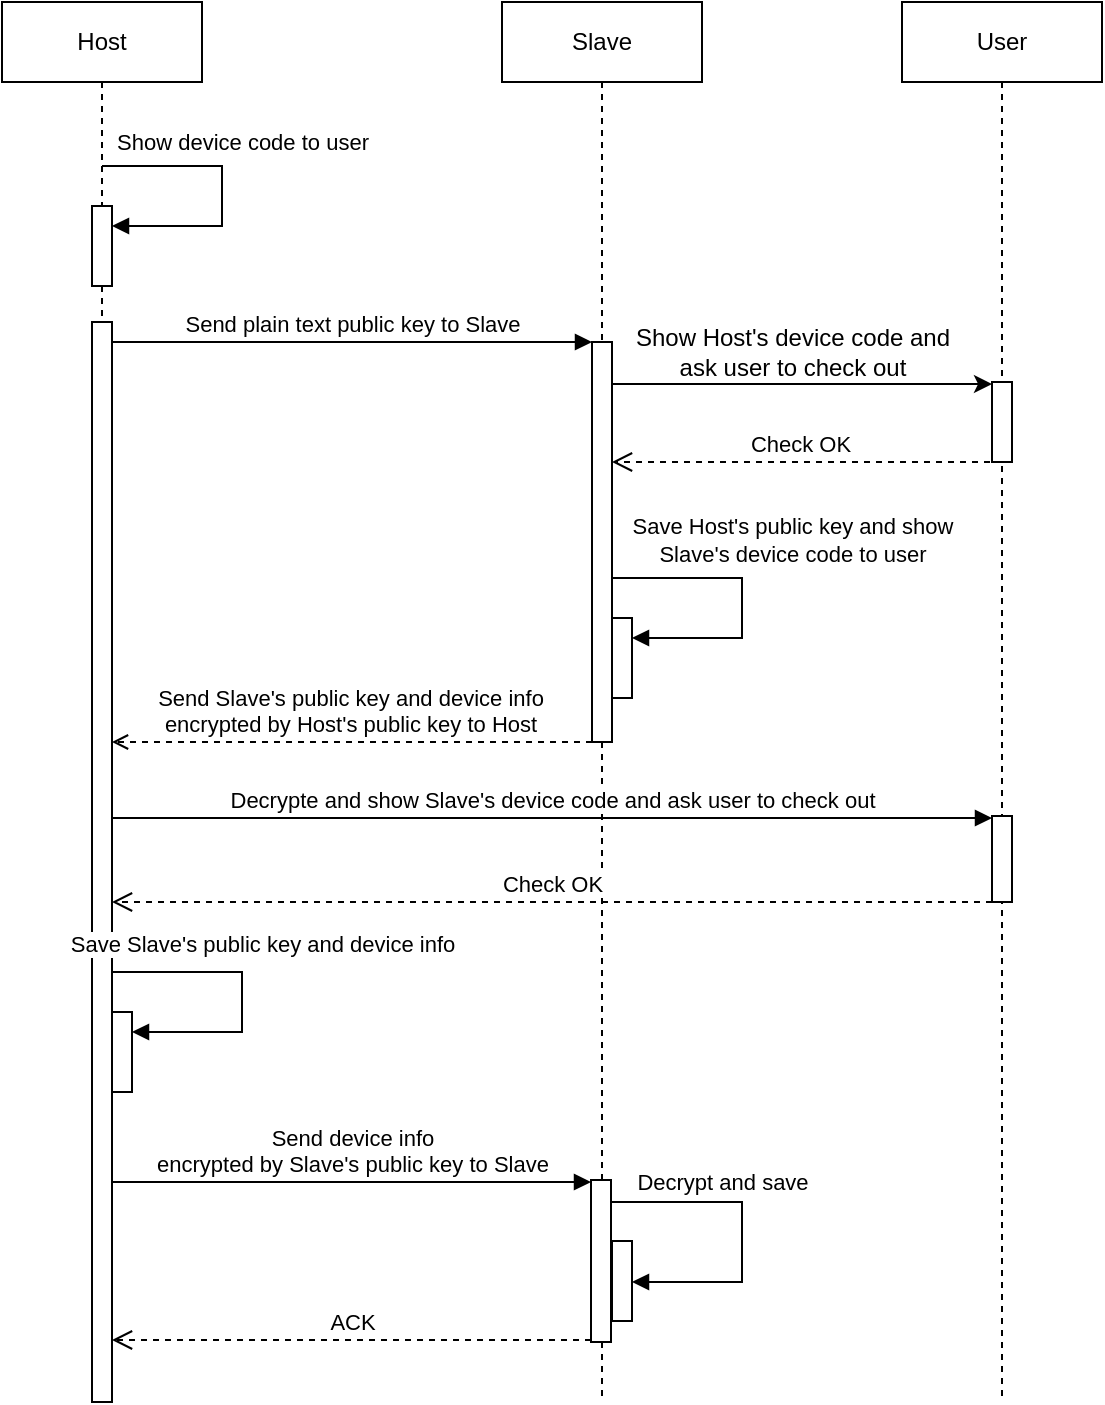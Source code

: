<mxfile version="21.1.5" type="github">
  <diagram name="第 1 页" id="jb5xD74uKgai-4Jla3u0">
    <mxGraphModel dx="954" dy="648" grid="1" gridSize="10" guides="1" tooltips="1" connect="1" arrows="1" fold="1" page="1" pageScale="1" pageWidth="827" pageHeight="1169" math="0" shadow="0">
      <root>
        <mxCell id="0" />
        <mxCell id="1" parent="0" />
        <mxCell id="tvfgoLdLnwqJLmt76DOU-2" value="Host" style="shape=umlLifeline;perimeter=lifelinePerimeter;whiteSpace=wrap;html=1;container=1;dropTarget=0;collapsible=0;recursiveResize=0;outlineConnect=0;portConstraint=eastwest;newEdgeStyle={&quot;edgeStyle&quot;:&quot;elbowEdgeStyle&quot;,&quot;elbow&quot;:&quot;vertical&quot;,&quot;curved&quot;:0,&quot;rounded&quot;:0};" vertex="1" parent="1">
          <mxGeometry x="70" y="100" width="100" height="700" as="geometry" />
        </mxCell>
        <mxCell id="tvfgoLdLnwqJLmt76DOU-12" value="" style="html=1;points=[];perimeter=orthogonalPerimeter;outlineConnect=0;targetShapes=umlLifeline;portConstraint=eastwest;newEdgeStyle={&quot;edgeStyle&quot;:&quot;elbowEdgeStyle&quot;,&quot;elbow&quot;:&quot;vertical&quot;,&quot;curved&quot;:0,&quot;rounded&quot;:0};" vertex="1" parent="tvfgoLdLnwqJLmt76DOU-2">
          <mxGeometry x="45" y="102" width="10" height="40" as="geometry" />
        </mxCell>
        <mxCell id="tvfgoLdLnwqJLmt76DOU-13" value="Show device code to user" style="html=1;align=center;spacingLeft=20;endArrow=block;rounded=0;edgeStyle=orthogonalEdgeStyle;curved=0;rounded=0;verticalAlign=middle;labelPosition=center;verticalLabelPosition=middle;spacingBottom=50;" edge="1" target="tvfgoLdLnwqJLmt76DOU-12" parent="tvfgoLdLnwqJLmt76DOU-2">
          <mxGeometry x="0.007" relative="1" as="geometry">
            <mxPoint x="50" y="82" as="sourcePoint" />
            <Array as="points">
              <mxPoint x="110" y="82" />
              <mxPoint x="110" y="112" />
            </Array>
            <mxPoint as="offset" />
          </mxGeometry>
        </mxCell>
        <mxCell id="tvfgoLdLnwqJLmt76DOU-35" value="" style="html=1;points=[];perimeter=orthogonalPerimeter;outlineConnect=0;targetShapes=umlLifeline;portConstraint=eastwest;newEdgeStyle={&quot;edgeStyle&quot;:&quot;elbowEdgeStyle&quot;,&quot;elbow&quot;:&quot;vertical&quot;,&quot;curved&quot;:0,&quot;rounded&quot;:0};" vertex="1" parent="tvfgoLdLnwqJLmt76DOU-2">
          <mxGeometry x="45" y="160" width="10" height="540" as="geometry" />
        </mxCell>
        <mxCell id="tvfgoLdLnwqJLmt76DOU-42" value="" style="html=1;points=[];perimeter=orthogonalPerimeter;outlineConnect=0;targetShapes=umlLifeline;portConstraint=eastwest;newEdgeStyle={&quot;edgeStyle&quot;:&quot;elbowEdgeStyle&quot;,&quot;elbow&quot;:&quot;vertical&quot;,&quot;curved&quot;:0,&quot;rounded&quot;:0};" vertex="1" parent="tvfgoLdLnwqJLmt76DOU-2">
          <mxGeometry x="55" y="505" width="10" height="40" as="geometry" />
        </mxCell>
        <mxCell id="tvfgoLdLnwqJLmt76DOU-43" value="Save Slave&#39;s public key and device info" style="html=1;align=center;spacingLeft=20;endArrow=block;rounded=0;edgeStyle=orthogonalEdgeStyle;curved=0;rounded=0;verticalAlign=middle;labelPosition=center;verticalLabelPosition=middle;spacingBottom=50;" edge="1" parent="tvfgoLdLnwqJLmt76DOU-2" target="tvfgoLdLnwqJLmt76DOU-42" source="tvfgoLdLnwqJLmt76DOU-35">
          <mxGeometry x="0.007" relative="1" as="geometry">
            <mxPoint x="60" y="485" as="sourcePoint" />
            <Array as="points">
              <mxPoint x="120" y="485" />
              <mxPoint x="120" y="515" />
            </Array>
            <mxPoint as="offset" />
          </mxGeometry>
        </mxCell>
        <mxCell id="tvfgoLdLnwqJLmt76DOU-3" value="Slave" style="shape=umlLifeline;perimeter=lifelinePerimeter;whiteSpace=wrap;html=1;container=1;dropTarget=0;collapsible=0;recursiveResize=0;outlineConnect=0;portConstraint=eastwest;newEdgeStyle={&quot;edgeStyle&quot;:&quot;elbowEdgeStyle&quot;,&quot;elbow&quot;:&quot;vertical&quot;,&quot;curved&quot;:0,&quot;rounded&quot;:0};" vertex="1" parent="1">
          <mxGeometry x="320" y="100" width="100" height="700" as="geometry" />
        </mxCell>
        <mxCell id="tvfgoLdLnwqJLmt76DOU-18" value="" style="html=1;points=[];perimeter=orthogonalPerimeter;outlineConnect=0;targetShapes=umlLifeline;portConstraint=eastwest;newEdgeStyle={&quot;edgeStyle&quot;:&quot;elbowEdgeStyle&quot;,&quot;elbow&quot;:&quot;vertical&quot;,&quot;curved&quot;:0,&quot;rounded&quot;:0};" vertex="1" parent="tvfgoLdLnwqJLmt76DOU-3">
          <mxGeometry x="45" y="170" width="10" height="200" as="geometry" />
        </mxCell>
        <mxCell id="tvfgoLdLnwqJLmt76DOU-32" value="" style="html=1;points=[];perimeter=orthogonalPerimeter;outlineConnect=0;targetShapes=umlLifeline;portConstraint=eastwest;newEdgeStyle={&quot;edgeStyle&quot;:&quot;elbowEdgeStyle&quot;,&quot;elbow&quot;:&quot;vertical&quot;,&quot;curved&quot;:0,&quot;rounded&quot;:0};" vertex="1" parent="tvfgoLdLnwqJLmt76DOU-3">
          <mxGeometry x="55" y="308" width="10" height="40" as="geometry" />
        </mxCell>
        <mxCell id="tvfgoLdLnwqJLmt76DOU-33" value="Save Host&#39;s public key and show &lt;br&gt;Slave&#39;s device code to user" style="html=1;align=center;spacingLeft=50;endArrow=block;rounded=0;edgeStyle=orthogonalEdgeStyle;curved=0;rounded=0;verticalAlign=middle;labelPosition=center;verticalLabelPosition=middle;spacingBottom=60;" edge="1" parent="tvfgoLdLnwqJLmt76DOU-3" target="tvfgoLdLnwqJLmt76DOU-32">
          <mxGeometry x="0.013" relative="1" as="geometry">
            <mxPoint x="55" y="288" as="sourcePoint" />
            <Array as="points">
              <mxPoint x="120" y="288" />
              <mxPoint x="120" y="318" />
            </Array>
            <mxPoint as="offset" />
          </mxGeometry>
        </mxCell>
        <mxCell id="tvfgoLdLnwqJLmt76DOU-45" value="" style="html=1;points=[];perimeter=orthogonalPerimeter;outlineConnect=0;targetShapes=umlLifeline;portConstraint=eastwest;newEdgeStyle={&quot;edgeStyle&quot;:&quot;elbowEdgeStyle&quot;,&quot;elbow&quot;:&quot;vertical&quot;,&quot;curved&quot;:0,&quot;rounded&quot;:0};" vertex="1" parent="tvfgoLdLnwqJLmt76DOU-3">
          <mxGeometry x="44.5" y="589" width="10" height="81" as="geometry" />
        </mxCell>
        <mxCell id="tvfgoLdLnwqJLmt76DOU-46" value="" style="html=1;points=[];perimeter=orthogonalPerimeter;outlineConnect=0;targetShapes=umlLifeline;portConstraint=eastwest;newEdgeStyle={&quot;edgeStyle&quot;:&quot;elbowEdgeStyle&quot;,&quot;elbow&quot;:&quot;vertical&quot;,&quot;curved&quot;:0,&quot;rounded&quot;:0};" vertex="1" parent="tvfgoLdLnwqJLmt76DOU-3">
          <mxGeometry x="55" y="619.5" width="10" height="40" as="geometry" />
        </mxCell>
        <mxCell id="tvfgoLdLnwqJLmt76DOU-47" value="Decrypt and save" style="html=1;align=center;spacingLeft=-20;endArrow=block;rounded=0;edgeStyle=orthogonalEdgeStyle;curved=0;rounded=0;spacingBottom=50;labelPosition=center;verticalLabelPosition=middle;verticalAlign=middle;" edge="1" target="tvfgoLdLnwqJLmt76DOU-46" parent="tvfgoLdLnwqJLmt76DOU-3" source="tvfgoLdLnwqJLmt76DOU-45">
          <mxGeometry relative="1" as="geometry">
            <mxPoint x="60" y="599.5" as="sourcePoint" />
            <Array as="points">
              <mxPoint x="120" y="600" />
              <mxPoint x="120" y="640" />
            </Array>
          </mxGeometry>
        </mxCell>
        <mxCell id="tvfgoLdLnwqJLmt76DOU-15" value="Send plain text public key to Slave" style="html=1;verticalAlign=bottom;endArrow=block;edgeStyle=elbowEdgeStyle;elbow=vertical;curved=0;rounded=0;" edge="1" parent="1" target="tvfgoLdLnwqJLmt76DOU-18">
          <mxGeometry width="80" relative="1" as="geometry">
            <mxPoint x="125" y="270" as="sourcePoint" />
            <mxPoint x="369.5" y="270" as="targetPoint" />
          </mxGeometry>
        </mxCell>
        <mxCell id="tvfgoLdLnwqJLmt76DOU-17" value="User" style="shape=umlLifeline;perimeter=lifelinePerimeter;whiteSpace=wrap;html=1;container=1;dropTarget=0;collapsible=0;recursiveResize=0;outlineConnect=0;portConstraint=eastwest;newEdgeStyle={&quot;edgeStyle&quot;:&quot;elbowEdgeStyle&quot;,&quot;elbow&quot;:&quot;vertical&quot;,&quot;curved&quot;:0,&quot;rounded&quot;:0};" vertex="1" parent="1">
          <mxGeometry x="520" y="100" width="100" height="700" as="geometry" />
        </mxCell>
        <mxCell id="tvfgoLdLnwqJLmt76DOU-28" value="" style="html=1;points=[];perimeter=orthogonalPerimeter;outlineConnect=0;targetShapes=umlLifeline;portConstraint=eastwest;newEdgeStyle={&quot;edgeStyle&quot;:&quot;elbowEdgeStyle&quot;,&quot;elbow&quot;:&quot;vertical&quot;,&quot;curved&quot;:0,&quot;rounded&quot;:0};" vertex="1" parent="tvfgoLdLnwqJLmt76DOU-17">
          <mxGeometry x="45" y="190" width="10" height="40" as="geometry" />
        </mxCell>
        <mxCell id="tvfgoLdLnwqJLmt76DOU-36" value="" style="html=1;points=[];perimeter=orthogonalPerimeter;outlineConnect=0;targetShapes=umlLifeline;portConstraint=eastwest;newEdgeStyle={&quot;edgeStyle&quot;:&quot;elbowEdgeStyle&quot;,&quot;elbow&quot;:&quot;vertical&quot;,&quot;curved&quot;:0,&quot;rounded&quot;:0};" vertex="1" parent="tvfgoLdLnwqJLmt76DOU-17">
          <mxGeometry x="45" y="407" width="10" height="43" as="geometry" />
        </mxCell>
        <mxCell id="tvfgoLdLnwqJLmt76DOU-20" style="edgeStyle=elbowEdgeStyle;rounded=0;orthogonalLoop=1;jettySize=auto;html=1;elbow=horizontal;curved=0;" edge="1" parent="1" target="tvfgoLdLnwqJLmt76DOU-28">
          <mxGeometry relative="1" as="geometry">
            <mxPoint x="375" y="291" as="sourcePoint" />
            <mxPoint x="569.5" y="291" as="targetPoint" />
            <Array as="points">
              <mxPoint x="560" y="291" />
            </Array>
          </mxGeometry>
        </mxCell>
        <mxCell id="tvfgoLdLnwqJLmt76DOU-21" value="Show Host&#39;s device code and &lt;br&gt;ask user to check out" style="text;html=1;align=center;verticalAlign=middle;resizable=0;points=[];autosize=1;strokeColor=none;fillColor=none;" vertex="1" parent="1">
          <mxGeometry x="375" y="255" width="180" height="40" as="geometry" />
        </mxCell>
        <mxCell id="tvfgoLdLnwqJLmt76DOU-29" value="Check OK" style="html=1;verticalAlign=bottom;endArrow=open;dashed=1;endSize=8;edgeStyle=elbowEdgeStyle;elbow=vertical;curved=0;rounded=0;" edge="1" parent="1" target="tvfgoLdLnwqJLmt76DOU-18">
          <mxGeometry x="0.005" relative="1" as="geometry">
            <mxPoint x="564" y="330" as="sourcePoint" />
            <mxPoint x="380" y="330" as="targetPoint" />
            <mxPoint as="offset" />
          </mxGeometry>
        </mxCell>
        <mxCell id="tvfgoLdLnwqJLmt76DOU-34" value="Send Slave&#39;s public key and device info &lt;br&gt;encrypted by Host&#39;s public key to Host" style="html=1;verticalAlign=bottom;endArrow=open;edgeStyle=elbowEdgeStyle;elbow=vertical;curved=0;rounded=0;dashed=1;endFill=0;" edge="1" parent="1" target="tvfgoLdLnwqJLmt76DOU-35">
          <mxGeometry x="0.01" width="80" relative="1" as="geometry">
            <mxPoint x="365" y="470" as="sourcePoint" />
            <mxPoint x="150" y="470" as="targetPoint" />
            <mxPoint as="offset" />
          </mxGeometry>
        </mxCell>
        <mxCell id="tvfgoLdLnwqJLmt76DOU-37" value="Decrypte and show Slave&#39;s device code and ask user to check out" style="html=1;verticalAlign=bottom;endArrow=block;edgeStyle=elbowEdgeStyle;elbow=vertical;curved=0;rounded=0;" edge="1" parent="1">
          <mxGeometry relative="1" as="geometry">
            <mxPoint x="125" y="508" as="sourcePoint" />
            <mxPoint x="565" y="508" as="targetPoint" />
          </mxGeometry>
        </mxCell>
        <mxCell id="tvfgoLdLnwqJLmt76DOU-38" value="Check OK" style="html=1;verticalAlign=bottom;endArrow=open;dashed=1;endSize=8;edgeStyle=elbowEdgeStyle;elbow=vertical;curved=0;rounded=0;" edge="1" parent="1">
          <mxGeometry relative="1" as="geometry">
            <mxPoint x="125" y="550" as="targetPoint" />
            <mxPoint x="565" y="550" as="sourcePoint" />
          </mxGeometry>
        </mxCell>
        <mxCell id="tvfgoLdLnwqJLmt76DOU-44" value="Send device info&lt;br style=&quot;border-color: var(--border-color);&quot;&gt;encrypted by Slave&#39;s public key to Slave" style="html=1;verticalAlign=bottom;endArrow=block;edgeStyle=elbowEdgeStyle;elbow=vertical;curved=0;rounded=0;" edge="1" parent="1" target="tvfgoLdLnwqJLmt76DOU-45">
          <mxGeometry width="80" relative="1" as="geometry">
            <mxPoint x="125" y="690" as="sourcePoint" />
            <mxPoint x="369.5" y="690" as="targetPoint" />
          </mxGeometry>
        </mxCell>
        <mxCell id="tvfgoLdLnwqJLmt76DOU-48" value="ACK" style="html=1;verticalAlign=bottom;endArrow=open;dashed=1;endSize=8;edgeStyle=elbowEdgeStyle;elbow=vertical;curved=0;rounded=0;" edge="1" parent="1">
          <mxGeometry relative="1" as="geometry">
            <mxPoint x="364.5" y="769" as="sourcePoint" />
            <mxPoint x="125" y="769" as="targetPoint" />
          </mxGeometry>
        </mxCell>
      </root>
    </mxGraphModel>
  </diagram>
</mxfile>
